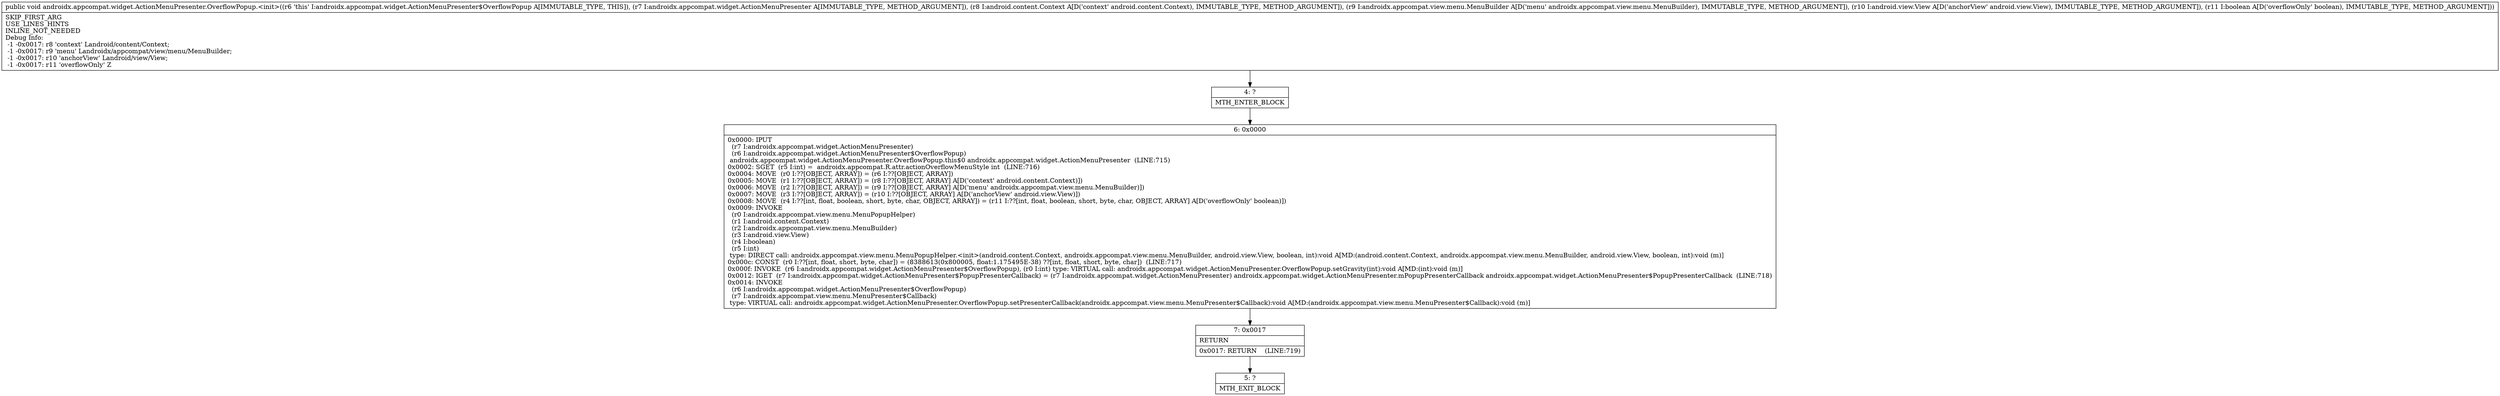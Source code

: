 digraph "CFG forandroidx.appcompat.widget.ActionMenuPresenter.OverflowPopup.\<init\>(Landroidx\/appcompat\/widget\/ActionMenuPresenter;Landroid\/content\/Context;Landroidx\/appcompat\/view\/menu\/MenuBuilder;Landroid\/view\/View;Z)V" {
Node_4 [shape=record,label="{4\:\ ?|MTH_ENTER_BLOCK\l}"];
Node_6 [shape=record,label="{6\:\ 0x0000|0x0000: IPUT  \l  (r7 I:androidx.appcompat.widget.ActionMenuPresenter)\l  (r6 I:androidx.appcompat.widget.ActionMenuPresenter$OverflowPopup)\l androidx.appcompat.widget.ActionMenuPresenter.OverflowPopup.this$0 androidx.appcompat.widget.ActionMenuPresenter  (LINE:715)\l0x0002: SGET  (r5 I:int) =  androidx.appcompat.R.attr.actionOverflowMenuStyle int  (LINE:716)\l0x0004: MOVE  (r0 I:??[OBJECT, ARRAY]) = (r6 I:??[OBJECT, ARRAY]) \l0x0005: MOVE  (r1 I:??[OBJECT, ARRAY]) = (r8 I:??[OBJECT, ARRAY] A[D('context' android.content.Context)]) \l0x0006: MOVE  (r2 I:??[OBJECT, ARRAY]) = (r9 I:??[OBJECT, ARRAY] A[D('menu' androidx.appcompat.view.menu.MenuBuilder)]) \l0x0007: MOVE  (r3 I:??[OBJECT, ARRAY]) = (r10 I:??[OBJECT, ARRAY] A[D('anchorView' android.view.View)]) \l0x0008: MOVE  (r4 I:??[int, float, boolean, short, byte, char, OBJECT, ARRAY]) = (r11 I:??[int, float, boolean, short, byte, char, OBJECT, ARRAY] A[D('overflowOnly' boolean)]) \l0x0009: INVOKE  \l  (r0 I:androidx.appcompat.view.menu.MenuPopupHelper)\l  (r1 I:android.content.Context)\l  (r2 I:androidx.appcompat.view.menu.MenuBuilder)\l  (r3 I:android.view.View)\l  (r4 I:boolean)\l  (r5 I:int)\l type: DIRECT call: androidx.appcompat.view.menu.MenuPopupHelper.\<init\>(android.content.Context, androidx.appcompat.view.menu.MenuBuilder, android.view.View, boolean, int):void A[MD:(android.content.Context, androidx.appcompat.view.menu.MenuBuilder, android.view.View, boolean, int):void (m)]\l0x000c: CONST  (r0 I:??[int, float, short, byte, char]) = (8388613(0x800005, float:1.175495E\-38) ??[int, float, short, byte, char])  (LINE:717)\l0x000f: INVOKE  (r6 I:androidx.appcompat.widget.ActionMenuPresenter$OverflowPopup), (r0 I:int) type: VIRTUAL call: androidx.appcompat.widget.ActionMenuPresenter.OverflowPopup.setGravity(int):void A[MD:(int):void (m)]\l0x0012: IGET  (r7 I:androidx.appcompat.widget.ActionMenuPresenter$PopupPresenterCallback) = (r7 I:androidx.appcompat.widget.ActionMenuPresenter) androidx.appcompat.widget.ActionMenuPresenter.mPopupPresenterCallback androidx.appcompat.widget.ActionMenuPresenter$PopupPresenterCallback  (LINE:718)\l0x0014: INVOKE  \l  (r6 I:androidx.appcompat.widget.ActionMenuPresenter$OverflowPopup)\l  (r7 I:androidx.appcompat.view.menu.MenuPresenter$Callback)\l type: VIRTUAL call: androidx.appcompat.widget.ActionMenuPresenter.OverflowPopup.setPresenterCallback(androidx.appcompat.view.menu.MenuPresenter$Callback):void A[MD:(androidx.appcompat.view.menu.MenuPresenter$Callback):void (m)]\l}"];
Node_7 [shape=record,label="{7\:\ 0x0017|RETURN\l|0x0017: RETURN    (LINE:719)\l}"];
Node_5 [shape=record,label="{5\:\ ?|MTH_EXIT_BLOCK\l}"];
MethodNode[shape=record,label="{public void androidx.appcompat.widget.ActionMenuPresenter.OverflowPopup.\<init\>((r6 'this' I:androidx.appcompat.widget.ActionMenuPresenter$OverflowPopup A[IMMUTABLE_TYPE, THIS]), (r7 I:androidx.appcompat.widget.ActionMenuPresenter A[IMMUTABLE_TYPE, METHOD_ARGUMENT]), (r8 I:android.content.Context A[D('context' android.content.Context), IMMUTABLE_TYPE, METHOD_ARGUMENT]), (r9 I:androidx.appcompat.view.menu.MenuBuilder A[D('menu' androidx.appcompat.view.menu.MenuBuilder), IMMUTABLE_TYPE, METHOD_ARGUMENT]), (r10 I:android.view.View A[D('anchorView' android.view.View), IMMUTABLE_TYPE, METHOD_ARGUMENT]), (r11 I:boolean A[D('overflowOnly' boolean), IMMUTABLE_TYPE, METHOD_ARGUMENT]))  | SKIP_FIRST_ARG\lUSE_LINES_HINTS\lINLINE_NOT_NEEDED\lDebug Info:\l  \-1 \-0x0017: r8 'context' Landroid\/content\/Context;\l  \-1 \-0x0017: r9 'menu' Landroidx\/appcompat\/view\/menu\/MenuBuilder;\l  \-1 \-0x0017: r10 'anchorView' Landroid\/view\/View;\l  \-1 \-0x0017: r11 'overflowOnly' Z\l}"];
MethodNode -> Node_4;Node_4 -> Node_6;
Node_6 -> Node_7;
Node_7 -> Node_5;
}

